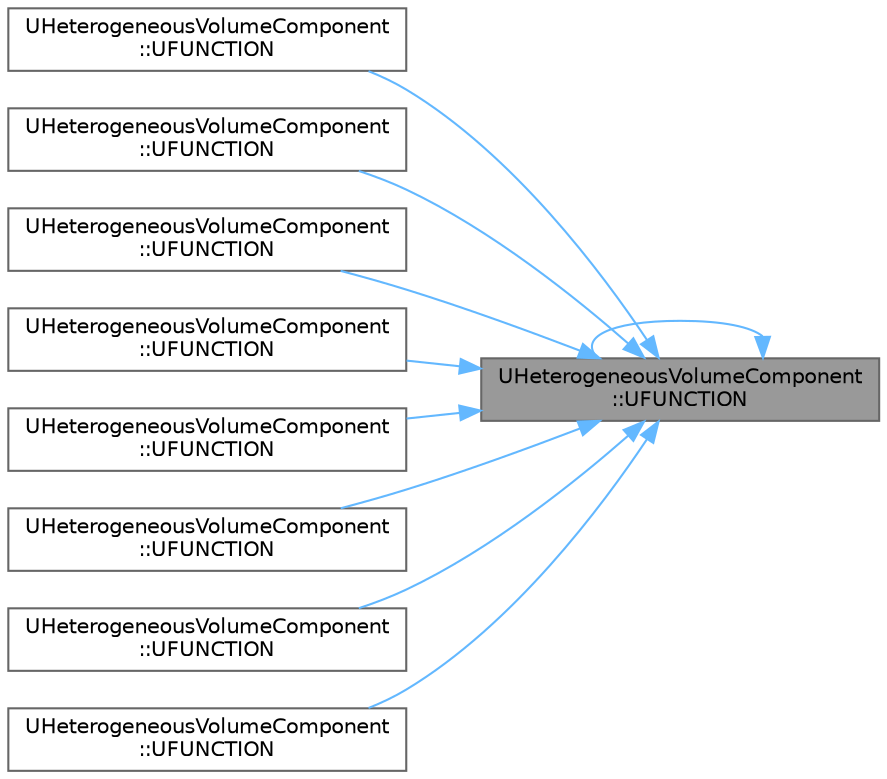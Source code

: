 digraph "UHeterogeneousVolumeComponent::UFUNCTION"
{
 // INTERACTIVE_SVG=YES
 // LATEX_PDF_SIZE
  bgcolor="transparent";
  edge [fontname=Helvetica,fontsize=10,labelfontname=Helvetica,labelfontsize=10];
  node [fontname=Helvetica,fontsize=10,shape=box,height=0.2,width=0.4];
  rankdir="RL";
  Node1 [id="Node000001",label="UHeterogeneousVolumeComponent\l::UFUNCTION",height=0.2,width=0.4,color="gray40", fillcolor="grey60", style="filled", fontcolor="black",tooltip=" "];
  Node1 -> Node2 [id="edge1_Node000001_Node000002",dir="back",color="steelblue1",style="solid",tooltip=" "];
  Node2 [id="Node000002",label="UHeterogeneousVolumeComponent\l::UFUNCTION",height=0.2,width=0.4,color="grey40", fillcolor="white", style="filled",URL="$d7/d34/classUHeterogeneousVolumeComponent.html#a86afb622e84c4de6d925af130b7ae475",tooltip=" "];
  Node1 -> Node3 [id="edge2_Node000001_Node000003",dir="back",color="steelblue1",style="solid",tooltip=" "];
  Node3 [id="Node000003",label="UHeterogeneousVolumeComponent\l::UFUNCTION",height=0.2,width=0.4,color="grey40", fillcolor="white", style="filled",URL="$d7/d34/classUHeterogeneousVolumeComponent.html#a1caa63404d0ec2efe667f845d34fd136",tooltip=" "];
  Node1 -> Node4 [id="edge3_Node000001_Node000004",dir="back",color="steelblue1",style="solid",tooltip=" "];
  Node4 [id="Node000004",label="UHeterogeneousVolumeComponent\l::UFUNCTION",height=0.2,width=0.4,color="grey40", fillcolor="white", style="filled",URL="$d7/d34/classUHeterogeneousVolumeComponent.html#a94b3facac55d1541fccc13bc5729e269",tooltip=" "];
  Node1 -> Node5 [id="edge4_Node000001_Node000005",dir="back",color="steelblue1",style="solid",tooltip=" "];
  Node5 [id="Node000005",label="UHeterogeneousVolumeComponent\l::UFUNCTION",height=0.2,width=0.4,color="grey40", fillcolor="white", style="filled",URL="$d7/d34/classUHeterogeneousVolumeComponent.html#ab074e55a6f6c197144e1af4b71034283",tooltip=" "];
  Node1 -> Node6 [id="edge5_Node000001_Node000006",dir="back",color="steelblue1",style="solid",tooltip=" "];
  Node6 [id="Node000006",label="UHeterogeneousVolumeComponent\l::UFUNCTION",height=0.2,width=0.4,color="grey40", fillcolor="white", style="filled",URL="$d7/d34/classUHeterogeneousVolumeComponent.html#a3f790461faa733d4ddd1da60fbaff1da",tooltip=" "];
  Node1 -> Node7 [id="edge6_Node000001_Node000007",dir="back",color="steelblue1",style="solid",tooltip=" "];
  Node7 [id="Node000007",label="UHeterogeneousVolumeComponent\l::UFUNCTION",height=0.2,width=0.4,color="grey40", fillcolor="white", style="filled",URL="$d7/d34/classUHeterogeneousVolumeComponent.html#a59b99afabfeca851f7b2cef776555101",tooltip=" "];
  Node1 -> Node8 [id="edge7_Node000001_Node000008",dir="back",color="steelblue1",style="solid",tooltip=" "];
  Node8 [id="Node000008",label="UHeterogeneousVolumeComponent\l::UFUNCTION",height=0.2,width=0.4,color="grey40", fillcolor="white", style="filled",URL="$d7/d34/classUHeterogeneousVolumeComponent.html#ae062a067a327f6073e05a0dd29f03ec6",tooltip=" "];
  Node1 -> Node9 [id="edge8_Node000001_Node000009",dir="back",color="steelblue1",style="solid",tooltip=" "];
  Node9 [id="Node000009",label="UHeterogeneousVolumeComponent\l::UFUNCTION",height=0.2,width=0.4,color="grey40", fillcolor="white", style="filled",URL="$d7/d34/classUHeterogeneousVolumeComponent.html#a7492a9b29875467c2876f9d0274e71f4",tooltip=" "];
  Node1 -> Node1 [id="edge9_Node000001_Node000001",dir="back",color="steelblue1",style="solid",tooltip=" "];
}
